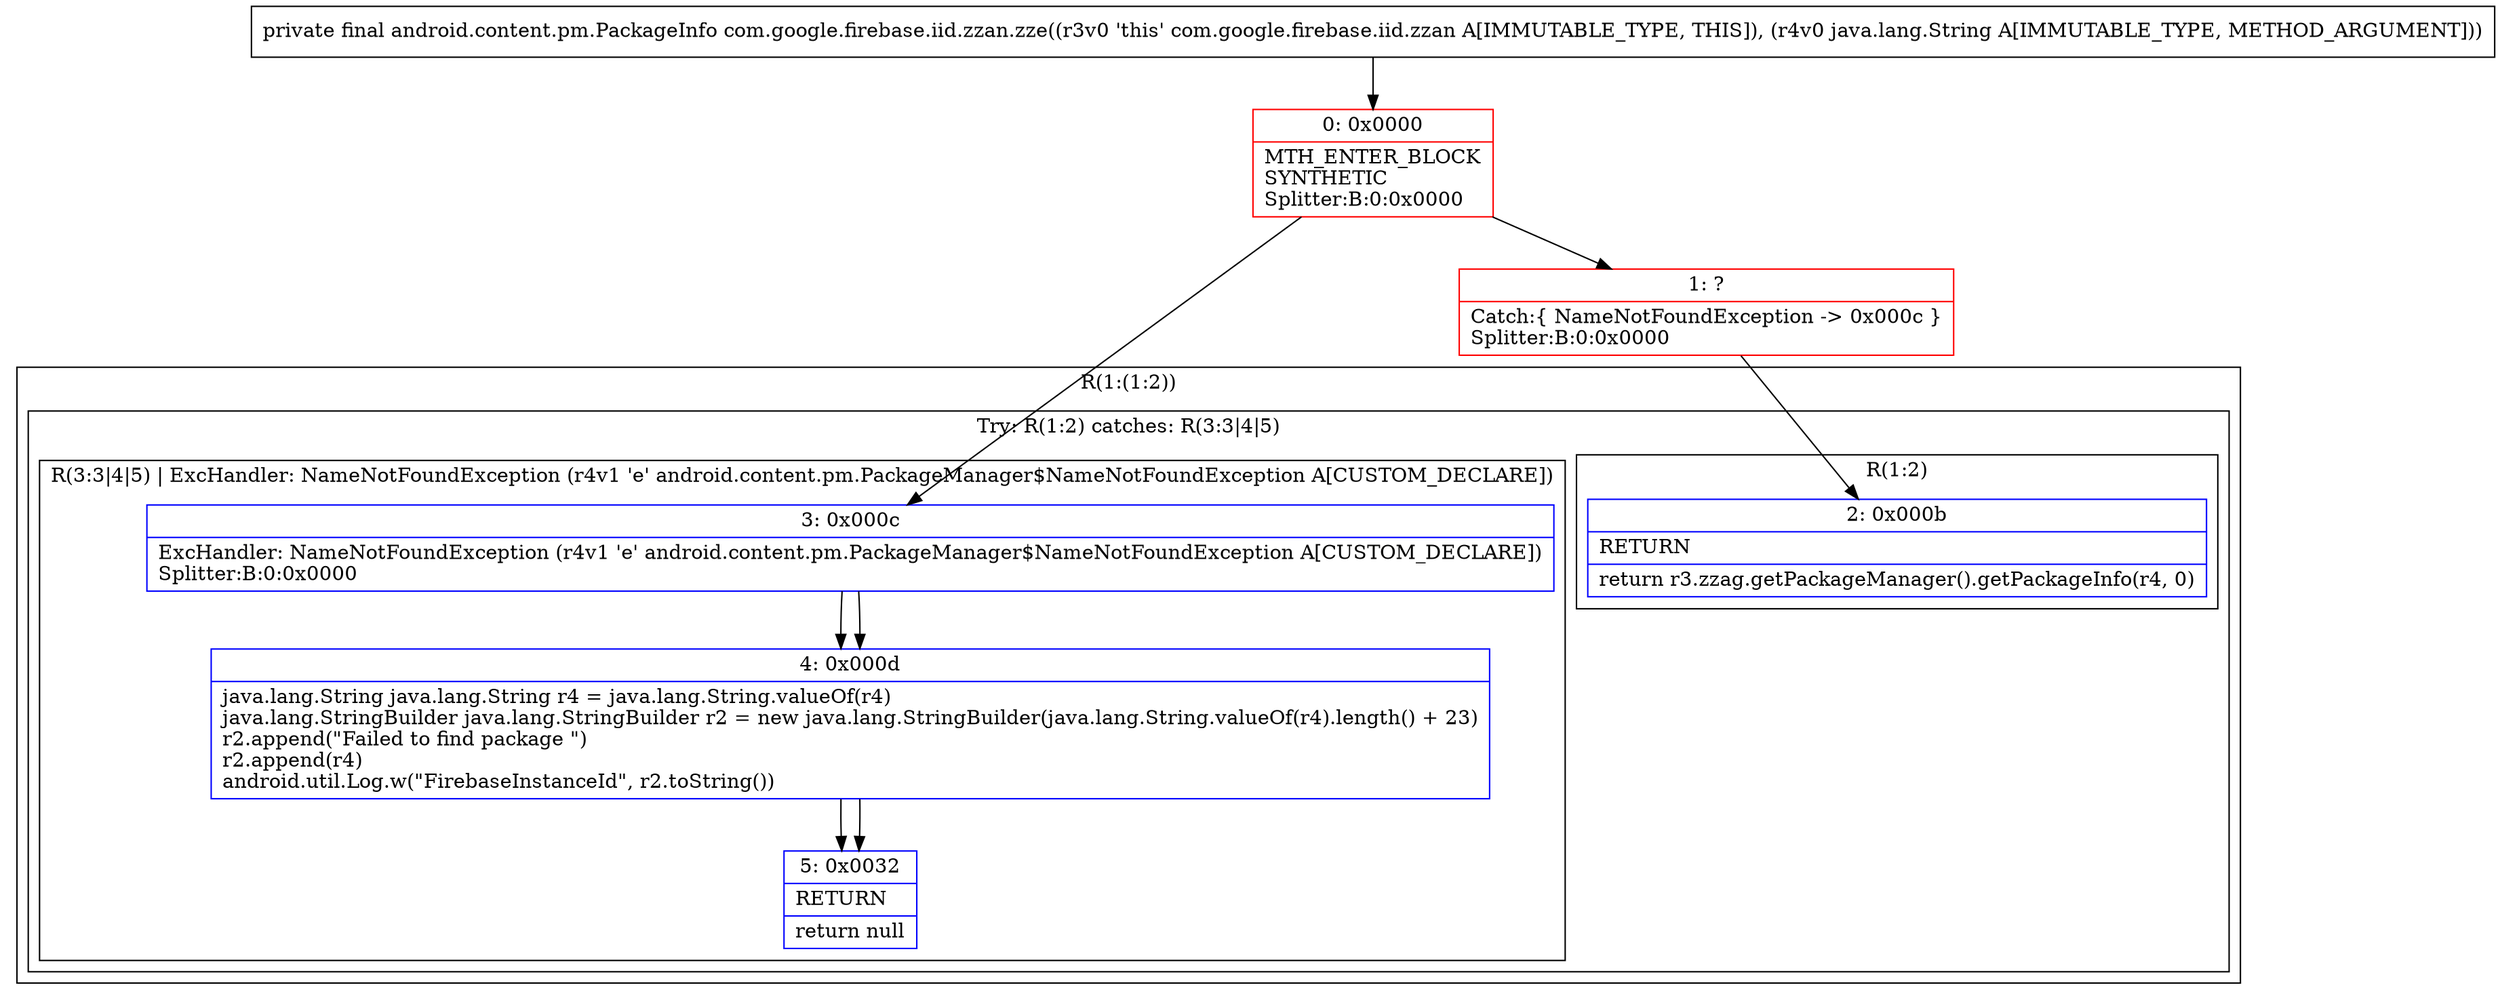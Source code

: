 digraph "CFG forcom.google.firebase.iid.zzan.zze(Ljava\/lang\/String;)Landroid\/content\/pm\/PackageInfo;" {
subgraph cluster_Region_1843971355 {
label = "R(1:(1:2))";
node [shape=record,color=blue];
subgraph cluster_TryCatchRegion_1671748683 {
label = "Try: R(1:2) catches: R(3:3|4|5)";
node [shape=record,color=blue];
subgraph cluster_Region_721976188 {
label = "R(1:2)";
node [shape=record,color=blue];
Node_2 [shape=record,label="{2\:\ 0x000b|RETURN\l|return r3.zzag.getPackageManager().getPackageInfo(r4, 0)\l}"];
}
subgraph cluster_Region_181117926 {
label = "R(3:3|4|5) | ExcHandler: NameNotFoundException (r4v1 'e' android.content.pm.PackageManager$NameNotFoundException A[CUSTOM_DECLARE])\l";
node [shape=record,color=blue];
Node_3 [shape=record,label="{3\:\ 0x000c|ExcHandler: NameNotFoundException (r4v1 'e' android.content.pm.PackageManager$NameNotFoundException A[CUSTOM_DECLARE])\lSplitter:B:0:0x0000\l}"];
Node_4 [shape=record,label="{4\:\ 0x000d|java.lang.String java.lang.String r4 = java.lang.String.valueOf(r4)\ljava.lang.StringBuilder java.lang.StringBuilder r2 = new java.lang.StringBuilder(java.lang.String.valueOf(r4).length() + 23)\lr2.append(\"Failed to find package \")\lr2.append(r4)\landroid.util.Log.w(\"FirebaseInstanceId\", r2.toString())\l}"];
Node_5 [shape=record,label="{5\:\ 0x0032|RETURN\l|return null\l}"];
}
}
}
subgraph cluster_Region_181117926 {
label = "R(3:3|4|5) | ExcHandler: NameNotFoundException (r4v1 'e' android.content.pm.PackageManager$NameNotFoundException A[CUSTOM_DECLARE])\l";
node [shape=record,color=blue];
Node_3 [shape=record,label="{3\:\ 0x000c|ExcHandler: NameNotFoundException (r4v1 'e' android.content.pm.PackageManager$NameNotFoundException A[CUSTOM_DECLARE])\lSplitter:B:0:0x0000\l}"];
Node_4 [shape=record,label="{4\:\ 0x000d|java.lang.String java.lang.String r4 = java.lang.String.valueOf(r4)\ljava.lang.StringBuilder java.lang.StringBuilder r2 = new java.lang.StringBuilder(java.lang.String.valueOf(r4).length() + 23)\lr2.append(\"Failed to find package \")\lr2.append(r4)\landroid.util.Log.w(\"FirebaseInstanceId\", r2.toString())\l}"];
Node_5 [shape=record,label="{5\:\ 0x0032|RETURN\l|return null\l}"];
}
Node_0 [shape=record,color=red,label="{0\:\ 0x0000|MTH_ENTER_BLOCK\lSYNTHETIC\lSplitter:B:0:0x0000\l}"];
Node_1 [shape=record,color=red,label="{1\:\ ?|Catch:\{ NameNotFoundException \-\> 0x000c \}\lSplitter:B:0:0x0000\l}"];
MethodNode[shape=record,label="{private final android.content.pm.PackageInfo com.google.firebase.iid.zzan.zze((r3v0 'this' com.google.firebase.iid.zzan A[IMMUTABLE_TYPE, THIS]), (r4v0 java.lang.String A[IMMUTABLE_TYPE, METHOD_ARGUMENT])) }"];
MethodNode -> Node_0;
Node_3 -> Node_4;
Node_4 -> Node_5;
Node_3 -> Node_4;
Node_4 -> Node_5;
Node_0 -> Node_1;
Node_0 -> Node_3;
Node_1 -> Node_2;
}

